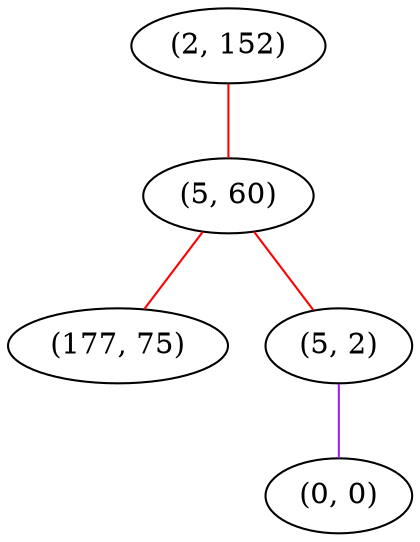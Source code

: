 graph "" {
"(2, 152)";
"(5, 60)";
"(177, 75)";
"(5, 2)";
"(0, 0)";
"(2, 152)" -- "(5, 60)"  [color=red, key=0, weight=1];
"(5, 60)" -- "(177, 75)"  [color=red, key=0, weight=1];
"(5, 60)" -- "(5, 2)"  [color=red, key=0, weight=1];
"(5, 2)" -- "(0, 0)"  [color=purple, key=0, weight=4];
}
